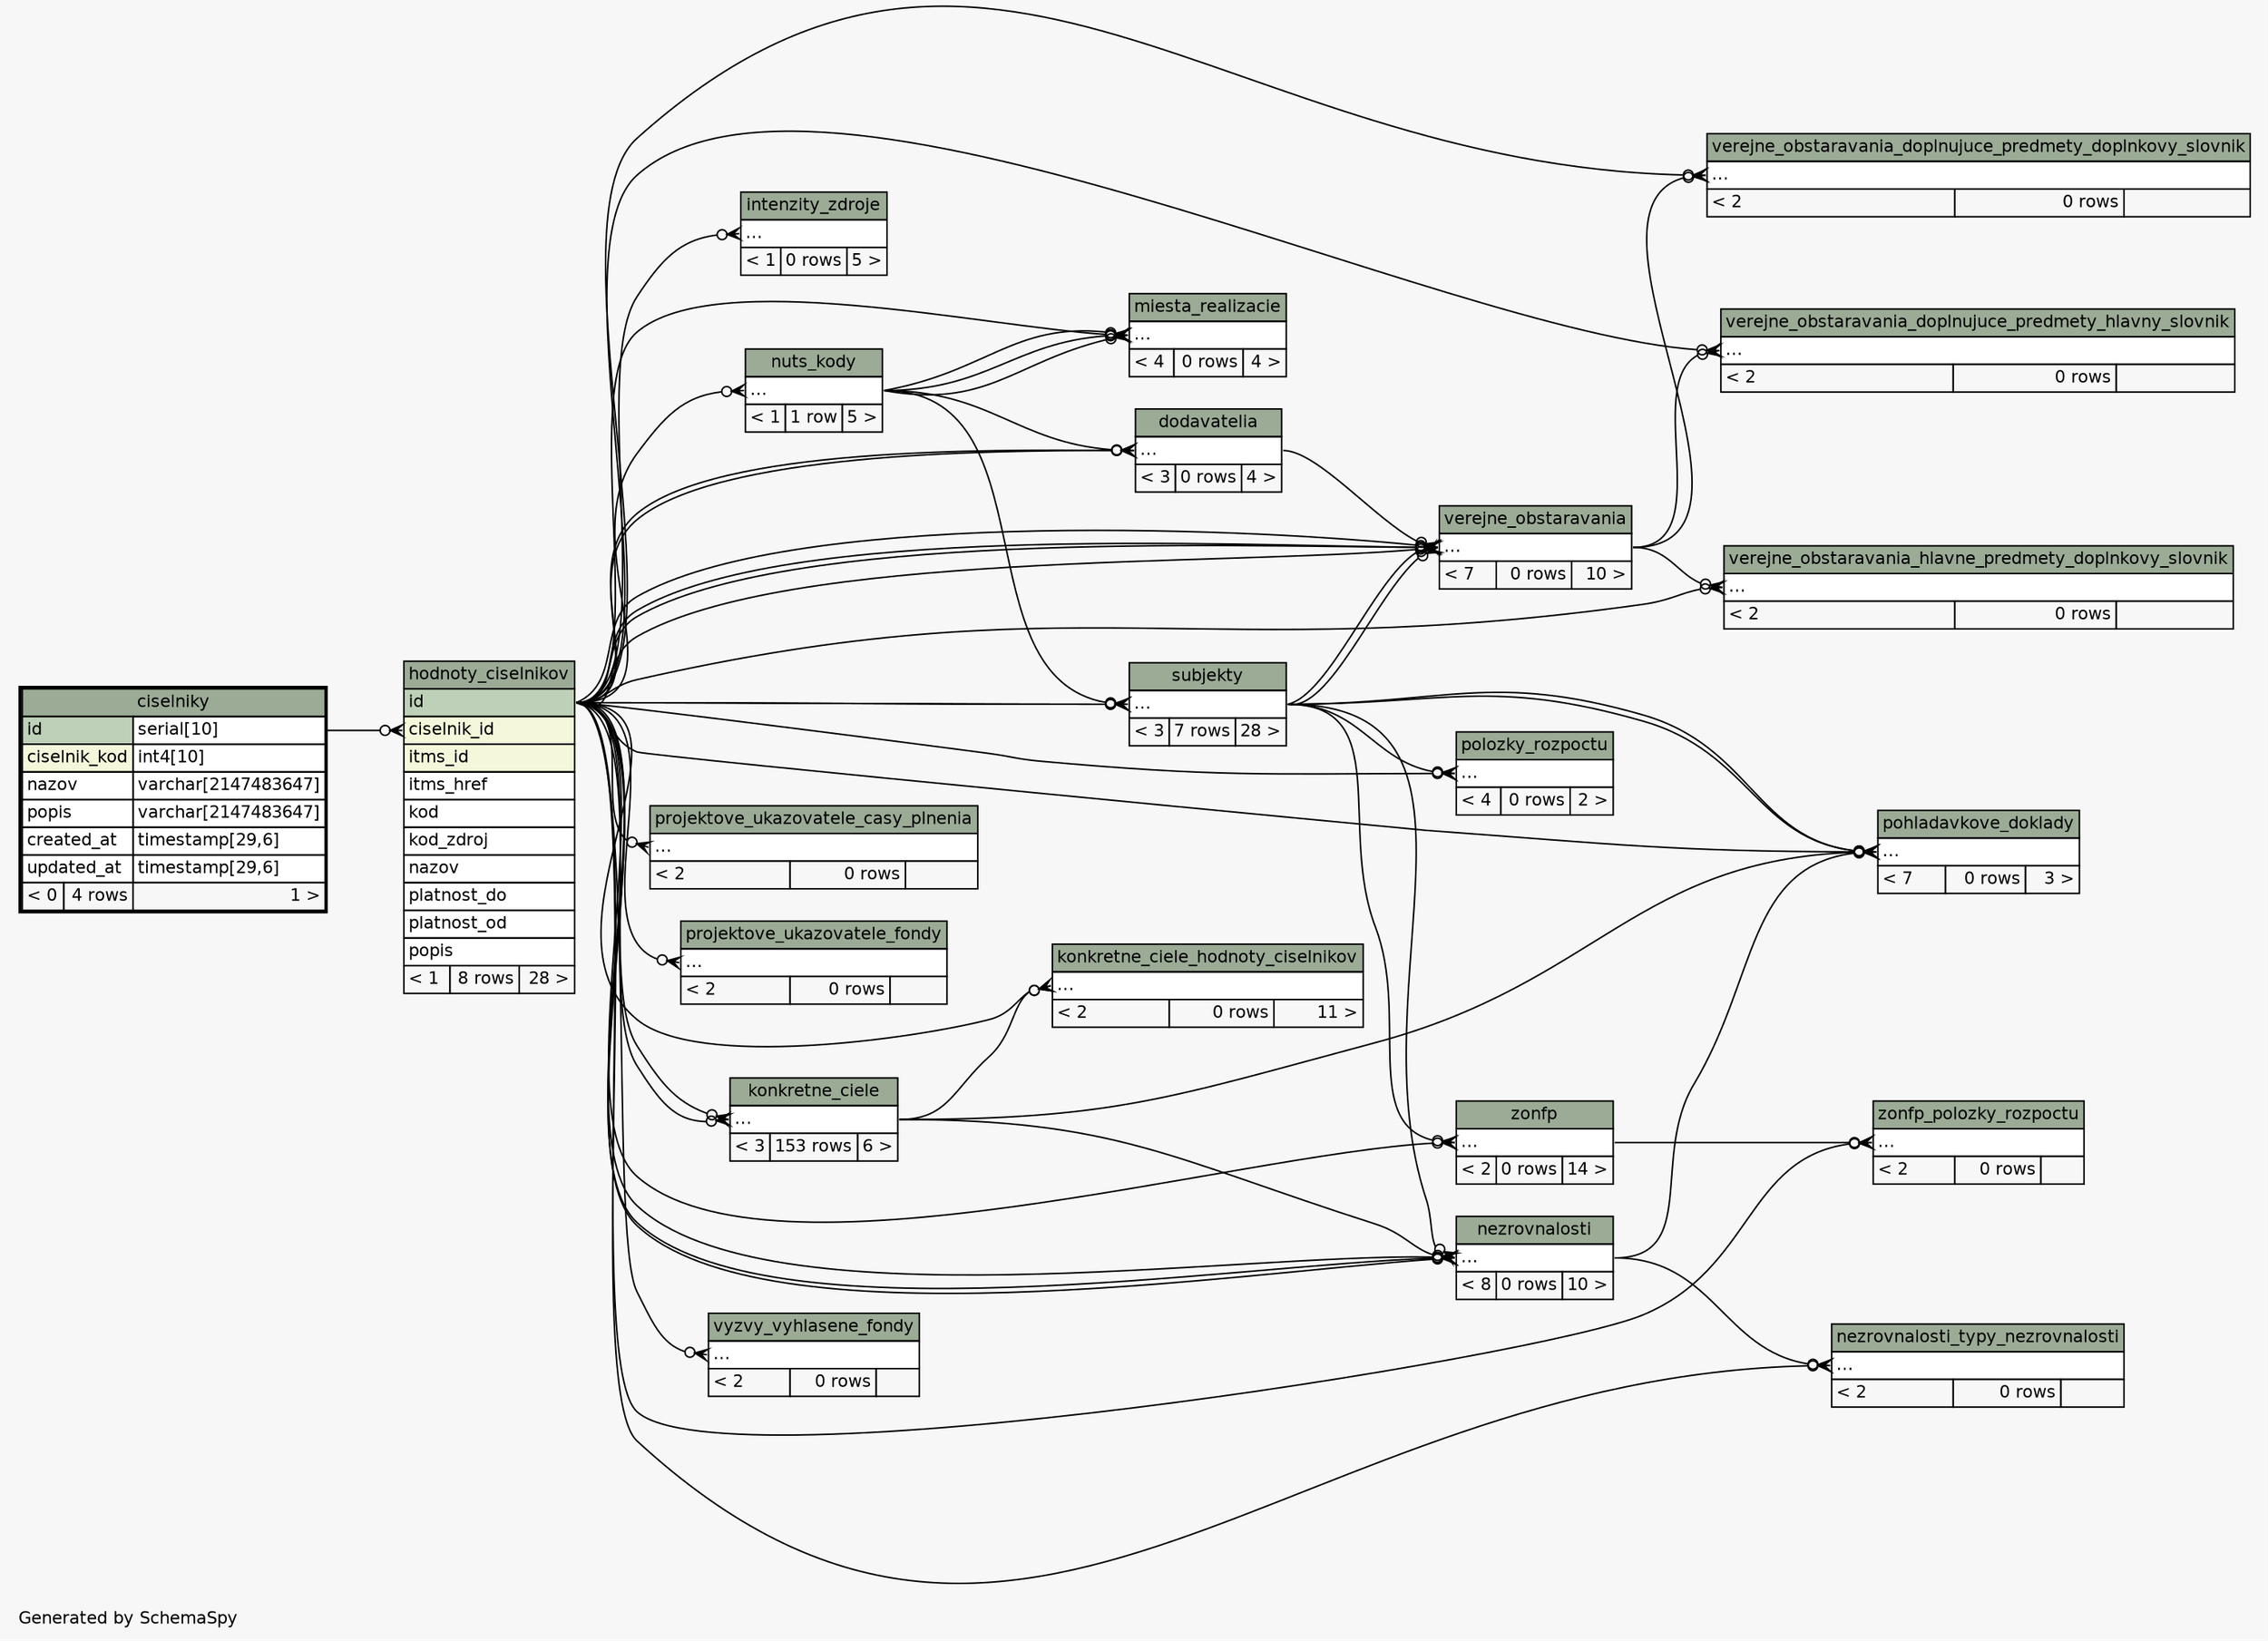 // dot 2.38.0 on Linux 4.10.0-38-generic
// SchemaSpy rev 590
digraph "twoDegreesRelationshipsDiagram" {
  graph [
    rankdir="RL"
    bgcolor="#f7f7f7"
    label="\nGenerated by SchemaSpy"
    labeljust="l"
    nodesep="0.18"
    ranksep="0.46"
    fontname="Helvetica"
    fontsize="11"
  ];
  node [
    fontname="Helvetica"
    fontsize="11"
    shape="plaintext"
  ];
  edge [
    arrowsize="0.8"
  ];
  "dodavatelia":"elipses":w -> "nuts_kody":"elipses":e [arrowhead=none dir=back arrowtail=crowodot];
  "dodavatelia":"elipses":w -> "hodnoty_ciselnikov":"id":e [arrowhead=none dir=back arrowtail=crowodot];
  "dodavatelia":"elipses":w -> "hodnoty_ciselnikov":"id":e [arrowhead=none dir=back arrowtail=crowodot];
  "hodnoty_ciselnikov":"ciselnik_id":w -> "ciselniky":"id.type":e [arrowhead=none dir=back arrowtail=crowodot];
  "intenzity_zdroje":"elipses":w -> "hodnoty_ciselnikov":"id":e [arrowhead=none dir=back arrowtail=crowodot];
  "konkretne_ciele":"elipses":w -> "hodnoty_ciselnikov":"id":e [arrowhead=none dir=back arrowtail=crowodot];
  "konkretne_ciele":"elipses":w -> "hodnoty_ciselnikov":"id":e [arrowhead=none dir=back arrowtail=crowodot];
  "konkretne_ciele_hodnoty_ciselnikov":"elipses":w -> "hodnoty_ciselnikov":"id":e [arrowhead=none dir=back arrowtail=crowodot];
  "konkretne_ciele_hodnoty_ciselnikov":"elipses":w -> "konkretne_ciele":"elipses":e [arrowhead=none dir=back arrowtail=crowodot];
  "miesta_realizacie":"elipses":w -> "nuts_kody":"elipses":e [arrowhead=none dir=back arrowtail=crowodot];
  "miesta_realizacie":"elipses":w -> "nuts_kody":"elipses":e [arrowhead=none dir=back arrowtail=crowodot];
  "miesta_realizacie":"elipses":w -> "nuts_kody":"elipses":e [arrowhead=none dir=back arrowtail=crowodot];
  "miesta_realizacie":"elipses":w -> "hodnoty_ciselnikov":"id":e [arrowhead=none dir=back arrowtail=crowodot];
  "nezrovnalosti":"elipses":w -> "hodnoty_ciselnikov":"id":e [arrowhead=none dir=back arrowtail=crowodot];
  "nezrovnalosti":"elipses":w -> "subjekty":"elipses":e [arrowhead=none dir=back arrowtail=crowodot];
  "nezrovnalosti":"elipses":w -> "hodnoty_ciselnikov":"id":e [arrowhead=none dir=back arrowtail=crowodot];
  "nezrovnalosti":"elipses":w -> "hodnoty_ciselnikov":"id":e [arrowhead=none dir=back arrowtail=crowodot];
  "nezrovnalosti":"elipses":w -> "konkretne_ciele":"elipses":e [arrowhead=none dir=back arrowtail=crowodot];
  "nezrovnalosti_typy_nezrovnalosti":"elipses":w -> "hodnoty_ciselnikov":"id":e [arrowhead=none dir=back arrowtail=crowodot];
  "nezrovnalosti_typy_nezrovnalosti":"elipses":w -> "nezrovnalosti":"elipses":e [arrowhead=none dir=back arrowtail=crowodot];
  "nuts_kody":"elipses":w -> "hodnoty_ciselnikov":"id":e [arrowhead=none dir=back arrowtail=crowodot];
  "pohladavkove_doklady":"elipses":w -> "subjekty":"elipses":e [arrowhead=none dir=back arrowtail=crowodot];
  "pohladavkove_doklady":"elipses":w -> "hodnoty_ciselnikov":"id":e [arrowhead=none dir=back arrowtail=crowodot];
  "pohladavkove_doklady":"elipses":w -> "konkretne_ciele":"elipses":e [arrowhead=none dir=back arrowtail=crowodot];
  "pohladavkove_doklady":"elipses":w -> "nezrovnalosti":"elipses":e [arrowhead=none dir=back arrowtail=crowodot];
  "pohladavkove_doklady":"elipses":w -> "subjekty":"elipses":e [arrowhead=none dir=back arrowtail=crowodot];
  "polozky_rozpoctu":"elipses":w -> "hodnoty_ciselnikov":"id":e [arrowhead=none dir=back arrowtail=crowodot];
  "polozky_rozpoctu":"elipses":w -> "subjekty":"elipses":e [arrowhead=none dir=back arrowtail=crowodot];
  "projektove_ukazovatele_casy_plnenia":"elipses":w -> "hodnoty_ciselnikov":"id":e [arrowhead=none dir=back arrowtail=crowodot];
  "projektove_ukazovatele_fondy":"elipses":w -> "hodnoty_ciselnikov":"id":e [arrowhead=none dir=back arrowtail=crowodot];
  "subjekty":"elipses":w -> "nuts_kody":"elipses":e [arrowhead=none dir=back arrowtail=crowodot];
  "subjekty":"elipses":w -> "hodnoty_ciselnikov":"id":e [arrowhead=none dir=back arrowtail=crowodot];
  "subjekty":"elipses":w -> "hodnoty_ciselnikov":"id":e [arrowhead=none dir=back arrowtail=crowodot];
  "verejne_obstaravania":"elipses":w -> "hodnoty_ciselnikov":"id":e [arrowhead=none dir=back arrowtail=crowodot];
  "verejne_obstaravania":"elipses":w -> "hodnoty_ciselnikov":"id":e [arrowhead=none dir=back arrowtail=crowodot];
  "verejne_obstaravania":"elipses":w -> "hodnoty_ciselnikov":"id":e [arrowhead=none dir=back arrowtail=crowodot];
  "verejne_obstaravania":"elipses":w -> "dodavatelia":"elipses":e [arrowhead=none dir=back arrowtail=crowodot];
  "verejne_obstaravania":"elipses":w -> "subjekty":"elipses":e [arrowhead=none dir=back arrowtail=crowodot];
  "verejne_obstaravania":"elipses":w -> "hodnoty_ciselnikov":"id":e [arrowhead=none dir=back arrowtail=crowodot];
  "verejne_obstaravania":"elipses":w -> "subjekty":"elipses":e [arrowhead=none dir=back arrowtail=crowodot];
  "verejne_obstaravania_doplnujuce_predmety_doplnkovy_slovnik":"elipses":w -> "hodnoty_ciselnikov":"id":e [arrowhead=none dir=back arrowtail=crowodot];
  "verejne_obstaravania_doplnujuce_predmety_doplnkovy_slovnik":"elipses":w -> "verejne_obstaravania":"elipses":e [arrowhead=none dir=back arrowtail=crowodot];
  "verejne_obstaravania_doplnujuce_predmety_hlavny_slovnik":"elipses":w -> "hodnoty_ciselnikov":"id":e [arrowhead=none dir=back arrowtail=crowodot];
  "verejne_obstaravania_doplnujuce_predmety_hlavny_slovnik":"elipses":w -> "verejne_obstaravania":"elipses":e [arrowhead=none dir=back arrowtail=crowodot];
  "verejne_obstaravania_hlavne_predmety_doplnkovy_slovnik":"elipses":w -> "hodnoty_ciselnikov":"id":e [arrowhead=none dir=back arrowtail=crowodot];
  "verejne_obstaravania_hlavne_predmety_doplnkovy_slovnik":"elipses":w -> "verejne_obstaravania":"elipses":e [arrowhead=none dir=back arrowtail=crowodot];
  "vyzvy_vyhlasene_fondy":"elipses":w -> "hodnoty_ciselnikov":"id":e [arrowhead=none dir=back arrowtail=crowodot];
  "zonfp":"elipses":w -> "hodnoty_ciselnikov":"id":e [arrowhead=none dir=back arrowtail=crowodot];
  "zonfp":"elipses":w -> "subjekty":"elipses":e [arrowhead=none dir=back arrowtail=crowodot];
  "zonfp_polozky_rozpoctu":"elipses":w -> "hodnoty_ciselnikov":"id":e [arrowhead=none dir=back arrowtail=crowodot];
  "zonfp_polozky_rozpoctu":"elipses":w -> "zonfp":"elipses":e [arrowhead=none dir=back arrowtail=crowodot];
  "ciselniky" [
    label=<
    <TABLE BORDER="2" CELLBORDER="1" CELLSPACING="0" BGCOLOR="#ffffff">
      <TR><TD COLSPAN="3" BGCOLOR="#9bab96" ALIGN="CENTER">ciselniky</TD></TR>
      <TR><TD PORT="id" COLSPAN="2" BGCOLOR="#bed1b8" ALIGN="LEFT">id</TD><TD PORT="id.type" ALIGN="LEFT">serial[10]</TD></TR>
      <TR><TD PORT="ciselnik_kod" COLSPAN="2" BGCOLOR="#f4f7da" ALIGN="LEFT">ciselnik_kod</TD><TD PORT="ciselnik_kod.type" ALIGN="LEFT">int4[10]</TD></TR>
      <TR><TD PORT="nazov" COLSPAN="2" ALIGN="LEFT">nazov</TD><TD PORT="nazov.type" ALIGN="LEFT">varchar[2147483647]</TD></TR>
      <TR><TD PORT="popis" COLSPAN="2" ALIGN="LEFT">popis</TD><TD PORT="popis.type" ALIGN="LEFT">varchar[2147483647]</TD></TR>
      <TR><TD PORT="created_at" COLSPAN="2" ALIGN="LEFT">created_at</TD><TD PORT="created_at.type" ALIGN="LEFT">timestamp[29,6]</TD></TR>
      <TR><TD PORT="updated_at" COLSPAN="2" ALIGN="LEFT">updated_at</TD><TD PORT="updated_at.type" ALIGN="LEFT">timestamp[29,6]</TD></TR>
      <TR><TD ALIGN="LEFT" BGCOLOR="#f7f7f7">&lt; 0</TD><TD ALIGN="RIGHT" BGCOLOR="#f7f7f7">4 rows</TD><TD ALIGN="RIGHT" BGCOLOR="#f7f7f7">1 &gt;</TD></TR>
    </TABLE>>
    URL="ciselniky.html"
    tooltip="ciselniky"
  ];
  "dodavatelia" [
    label=<
    <TABLE BORDER="0" CELLBORDER="1" CELLSPACING="0" BGCOLOR="#ffffff">
      <TR><TD COLSPAN="3" BGCOLOR="#9bab96" ALIGN="CENTER">dodavatelia</TD></TR>
      <TR><TD PORT="elipses" COLSPAN="3" ALIGN="LEFT">...</TD></TR>
      <TR><TD ALIGN="LEFT" BGCOLOR="#f7f7f7">&lt; 3</TD><TD ALIGN="RIGHT" BGCOLOR="#f7f7f7">0 rows</TD><TD ALIGN="RIGHT" BGCOLOR="#f7f7f7">4 &gt;</TD></TR>
    </TABLE>>
    URL="dodavatelia.html"
    tooltip="dodavatelia"
  ];
  "hodnoty_ciselnikov" [
    label=<
    <TABLE BORDER="0" CELLBORDER="1" CELLSPACING="0" BGCOLOR="#ffffff">
      <TR><TD COLSPAN="3" BGCOLOR="#9bab96" ALIGN="CENTER">hodnoty_ciselnikov</TD></TR>
      <TR><TD PORT="id" COLSPAN="3" BGCOLOR="#bed1b8" ALIGN="LEFT">id</TD></TR>
      <TR><TD PORT="ciselnik_id" COLSPAN="3" BGCOLOR="#f4f7da" ALIGN="LEFT">ciselnik_id</TD></TR>
      <TR><TD PORT="itms_id" COLSPAN="3" BGCOLOR="#f4f7da" ALIGN="LEFT">itms_id</TD></TR>
      <TR><TD PORT="itms_href" COLSPAN="3" ALIGN="LEFT">itms_href</TD></TR>
      <TR><TD PORT="kod" COLSPAN="3" ALIGN="LEFT">kod</TD></TR>
      <TR><TD PORT="kod_zdroj" COLSPAN="3" ALIGN="LEFT">kod_zdroj</TD></TR>
      <TR><TD PORT="nazov" COLSPAN="3" ALIGN="LEFT">nazov</TD></TR>
      <TR><TD PORT="platnost_do" COLSPAN="3" ALIGN="LEFT">platnost_do</TD></TR>
      <TR><TD PORT="platnost_od" COLSPAN="3" ALIGN="LEFT">platnost_od</TD></TR>
      <TR><TD PORT="popis" COLSPAN="3" ALIGN="LEFT">popis</TD></TR>
      <TR><TD ALIGN="LEFT" BGCOLOR="#f7f7f7">&lt; 1</TD><TD ALIGN="RIGHT" BGCOLOR="#f7f7f7">8 rows</TD><TD ALIGN="RIGHT" BGCOLOR="#f7f7f7">28 &gt;</TD></TR>
    </TABLE>>
    URL="hodnoty_ciselnikov.html"
    tooltip="hodnoty_ciselnikov"
  ];
  "intenzity_zdroje" [
    label=<
    <TABLE BORDER="0" CELLBORDER="1" CELLSPACING="0" BGCOLOR="#ffffff">
      <TR><TD COLSPAN="3" BGCOLOR="#9bab96" ALIGN="CENTER">intenzity_zdroje</TD></TR>
      <TR><TD PORT="elipses" COLSPAN="3" ALIGN="LEFT">...</TD></TR>
      <TR><TD ALIGN="LEFT" BGCOLOR="#f7f7f7">&lt; 1</TD><TD ALIGN="RIGHT" BGCOLOR="#f7f7f7">0 rows</TD><TD ALIGN="RIGHT" BGCOLOR="#f7f7f7">5 &gt;</TD></TR>
    </TABLE>>
    URL="intenzity_zdroje.html"
    tooltip="intenzity_zdroje"
  ];
  "konkretne_ciele" [
    label=<
    <TABLE BORDER="0" CELLBORDER="1" CELLSPACING="0" BGCOLOR="#ffffff">
      <TR><TD COLSPAN="3" BGCOLOR="#9bab96" ALIGN="CENTER">konkretne_ciele</TD></TR>
      <TR><TD PORT="elipses" COLSPAN="3" ALIGN="LEFT">...</TD></TR>
      <TR><TD ALIGN="LEFT" BGCOLOR="#f7f7f7">&lt; 3</TD><TD ALIGN="RIGHT" BGCOLOR="#f7f7f7">153 rows</TD><TD ALIGN="RIGHT" BGCOLOR="#f7f7f7">6 &gt;</TD></TR>
    </TABLE>>
    URL="konkretne_ciele.html"
    tooltip="konkretne_ciele"
  ];
  "konkretne_ciele_hodnoty_ciselnikov" [
    label=<
    <TABLE BORDER="0" CELLBORDER="1" CELLSPACING="0" BGCOLOR="#ffffff">
      <TR><TD COLSPAN="3" BGCOLOR="#9bab96" ALIGN="CENTER">konkretne_ciele_hodnoty_ciselnikov</TD></TR>
      <TR><TD PORT="elipses" COLSPAN="3" ALIGN="LEFT">...</TD></TR>
      <TR><TD ALIGN="LEFT" BGCOLOR="#f7f7f7">&lt; 2</TD><TD ALIGN="RIGHT" BGCOLOR="#f7f7f7">0 rows</TD><TD ALIGN="RIGHT" BGCOLOR="#f7f7f7">11 &gt;</TD></TR>
    </TABLE>>
    URL="konkretne_ciele_hodnoty_ciselnikov.html"
    tooltip="konkretne_ciele_hodnoty_ciselnikov"
  ];
  "miesta_realizacie" [
    label=<
    <TABLE BORDER="0" CELLBORDER="1" CELLSPACING="0" BGCOLOR="#ffffff">
      <TR><TD COLSPAN="3" BGCOLOR="#9bab96" ALIGN="CENTER">miesta_realizacie</TD></TR>
      <TR><TD PORT="elipses" COLSPAN="3" ALIGN="LEFT">...</TD></TR>
      <TR><TD ALIGN="LEFT" BGCOLOR="#f7f7f7">&lt; 4</TD><TD ALIGN="RIGHT" BGCOLOR="#f7f7f7">0 rows</TD><TD ALIGN="RIGHT" BGCOLOR="#f7f7f7">4 &gt;</TD></TR>
    </TABLE>>
    URL="miesta_realizacie.html"
    tooltip="miesta_realizacie"
  ];
  "nezrovnalosti" [
    label=<
    <TABLE BORDER="0" CELLBORDER="1" CELLSPACING="0" BGCOLOR="#ffffff">
      <TR><TD COLSPAN="3" BGCOLOR="#9bab96" ALIGN="CENTER">nezrovnalosti</TD></TR>
      <TR><TD PORT="elipses" COLSPAN="3" ALIGN="LEFT">...</TD></TR>
      <TR><TD ALIGN="LEFT" BGCOLOR="#f7f7f7">&lt; 8</TD><TD ALIGN="RIGHT" BGCOLOR="#f7f7f7">0 rows</TD><TD ALIGN="RIGHT" BGCOLOR="#f7f7f7">10 &gt;</TD></TR>
    </TABLE>>
    URL="nezrovnalosti.html"
    tooltip="nezrovnalosti"
  ];
  "nezrovnalosti_typy_nezrovnalosti" [
    label=<
    <TABLE BORDER="0" CELLBORDER="1" CELLSPACING="0" BGCOLOR="#ffffff">
      <TR><TD COLSPAN="3" BGCOLOR="#9bab96" ALIGN="CENTER">nezrovnalosti_typy_nezrovnalosti</TD></TR>
      <TR><TD PORT="elipses" COLSPAN="3" ALIGN="LEFT">...</TD></TR>
      <TR><TD ALIGN="LEFT" BGCOLOR="#f7f7f7">&lt; 2</TD><TD ALIGN="RIGHT" BGCOLOR="#f7f7f7">0 rows</TD><TD ALIGN="RIGHT" BGCOLOR="#f7f7f7">  </TD></TR>
    </TABLE>>
    URL="nezrovnalosti_typy_nezrovnalosti.html"
    tooltip="nezrovnalosti_typy_nezrovnalosti"
  ];
  "nuts_kody" [
    label=<
    <TABLE BORDER="0" CELLBORDER="1" CELLSPACING="0" BGCOLOR="#ffffff">
      <TR><TD COLSPAN="3" BGCOLOR="#9bab96" ALIGN="CENTER">nuts_kody</TD></TR>
      <TR><TD PORT="elipses" COLSPAN="3" ALIGN="LEFT">...</TD></TR>
      <TR><TD ALIGN="LEFT" BGCOLOR="#f7f7f7">&lt; 1</TD><TD ALIGN="RIGHT" BGCOLOR="#f7f7f7">1 row</TD><TD ALIGN="RIGHT" BGCOLOR="#f7f7f7">5 &gt;</TD></TR>
    </TABLE>>
    URL="nuts_kody.html"
    tooltip="nuts_kody"
  ];
  "pohladavkove_doklady" [
    label=<
    <TABLE BORDER="0" CELLBORDER="1" CELLSPACING="0" BGCOLOR="#ffffff">
      <TR><TD COLSPAN="3" BGCOLOR="#9bab96" ALIGN="CENTER">pohladavkove_doklady</TD></TR>
      <TR><TD PORT="elipses" COLSPAN="3" ALIGN="LEFT">...</TD></TR>
      <TR><TD ALIGN="LEFT" BGCOLOR="#f7f7f7">&lt; 7</TD><TD ALIGN="RIGHT" BGCOLOR="#f7f7f7">0 rows</TD><TD ALIGN="RIGHT" BGCOLOR="#f7f7f7">3 &gt;</TD></TR>
    </TABLE>>
    URL="pohladavkove_doklady.html"
    tooltip="pohladavkove_doklady"
  ];
  "polozky_rozpoctu" [
    label=<
    <TABLE BORDER="0" CELLBORDER="1" CELLSPACING="0" BGCOLOR="#ffffff">
      <TR><TD COLSPAN="3" BGCOLOR="#9bab96" ALIGN="CENTER">polozky_rozpoctu</TD></TR>
      <TR><TD PORT="elipses" COLSPAN="3" ALIGN="LEFT">...</TD></TR>
      <TR><TD ALIGN="LEFT" BGCOLOR="#f7f7f7">&lt; 4</TD><TD ALIGN="RIGHT" BGCOLOR="#f7f7f7">0 rows</TD><TD ALIGN="RIGHT" BGCOLOR="#f7f7f7">2 &gt;</TD></TR>
    </TABLE>>
    URL="polozky_rozpoctu.html"
    tooltip="polozky_rozpoctu"
  ];
  "projektove_ukazovatele_casy_plnenia" [
    label=<
    <TABLE BORDER="0" CELLBORDER="1" CELLSPACING="0" BGCOLOR="#ffffff">
      <TR><TD COLSPAN="3" BGCOLOR="#9bab96" ALIGN="CENTER">projektove_ukazovatele_casy_plnenia</TD></TR>
      <TR><TD PORT="elipses" COLSPAN="3" ALIGN="LEFT">...</TD></TR>
      <TR><TD ALIGN="LEFT" BGCOLOR="#f7f7f7">&lt; 2</TD><TD ALIGN="RIGHT" BGCOLOR="#f7f7f7">0 rows</TD><TD ALIGN="RIGHT" BGCOLOR="#f7f7f7">  </TD></TR>
    </TABLE>>
    URL="projektove_ukazovatele_casy_plnenia.html"
    tooltip="projektove_ukazovatele_casy_plnenia"
  ];
  "projektove_ukazovatele_fondy" [
    label=<
    <TABLE BORDER="0" CELLBORDER="1" CELLSPACING="0" BGCOLOR="#ffffff">
      <TR><TD COLSPAN="3" BGCOLOR="#9bab96" ALIGN="CENTER">projektove_ukazovatele_fondy</TD></TR>
      <TR><TD PORT="elipses" COLSPAN="3" ALIGN="LEFT">...</TD></TR>
      <TR><TD ALIGN="LEFT" BGCOLOR="#f7f7f7">&lt; 2</TD><TD ALIGN="RIGHT" BGCOLOR="#f7f7f7">0 rows</TD><TD ALIGN="RIGHT" BGCOLOR="#f7f7f7">  </TD></TR>
    </TABLE>>
    URL="projektove_ukazovatele_fondy.html"
    tooltip="projektove_ukazovatele_fondy"
  ];
  "subjekty" [
    label=<
    <TABLE BORDER="0" CELLBORDER="1" CELLSPACING="0" BGCOLOR="#ffffff">
      <TR><TD COLSPAN="3" BGCOLOR="#9bab96" ALIGN="CENTER">subjekty</TD></TR>
      <TR><TD PORT="elipses" COLSPAN="3" ALIGN="LEFT">...</TD></TR>
      <TR><TD ALIGN="LEFT" BGCOLOR="#f7f7f7">&lt; 3</TD><TD ALIGN="RIGHT" BGCOLOR="#f7f7f7">7 rows</TD><TD ALIGN="RIGHT" BGCOLOR="#f7f7f7">28 &gt;</TD></TR>
    </TABLE>>
    URL="subjekty.html"
    tooltip="subjekty"
  ];
  "verejne_obstaravania" [
    label=<
    <TABLE BORDER="0" CELLBORDER="1" CELLSPACING="0" BGCOLOR="#ffffff">
      <TR><TD COLSPAN="3" BGCOLOR="#9bab96" ALIGN="CENTER">verejne_obstaravania</TD></TR>
      <TR><TD PORT="elipses" COLSPAN="3" ALIGN="LEFT">...</TD></TR>
      <TR><TD ALIGN="LEFT" BGCOLOR="#f7f7f7">&lt; 7</TD><TD ALIGN="RIGHT" BGCOLOR="#f7f7f7">0 rows</TD><TD ALIGN="RIGHT" BGCOLOR="#f7f7f7">10 &gt;</TD></TR>
    </TABLE>>
    URL="verejne_obstaravania.html"
    tooltip="verejne_obstaravania"
  ];
  "verejne_obstaravania_doplnujuce_predmety_doplnkovy_slovnik" [
    label=<
    <TABLE BORDER="0" CELLBORDER="1" CELLSPACING="0" BGCOLOR="#ffffff">
      <TR><TD COLSPAN="3" BGCOLOR="#9bab96" ALIGN="CENTER">verejne_obstaravania_doplnujuce_predmety_doplnkovy_slovnik</TD></TR>
      <TR><TD PORT="elipses" COLSPAN="3" ALIGN="LEFT">...</TD></TR>
      <TR><TD ALIGN="LEFT" BGCOLOR="#f7f7f7">&lt; 2</TD><TD ALIGN="RIGHT" BGCOLOR="#f7f7f7">0 rows</TD><TD ALIGN="RIGHT" BGCOLOR="#f7f7f7">  </TD></TR>
    </TABLE>>
    URL="verejne_obstaravania_doplnujuce_predmety_doplnkovy_slovnik.html"
    tooltip="verejne_obstaravania_doplnujuce_predmety_doplnkovy_slovnik"
  ];
  "verejne_obstaravania_doplnujuce_predmety_hlavny_slovnik" [
    label=<
    <TABLE BORDER="0" CELLBORDER="1" CELLSPACING="0" BGCOLOR="#ffffff">
      <TR><TD COLSPAN="3" BGCOLOR="#9bab96" ALIGN="CENTER">verejne_obstaravania_doplnujuce_predmety_hlavny_slovnik</TD></TR>
      <TR><TD PORT="elipses" COLSPAN="3" ALIGN="LEFT">...</TD></TR>
      <TR><TD ALIGN="LEFT" BGCOLOR="#f7f7f7">&lt; 2</TD><TD ALIGN="RIGHT" BGCOLOR="#f7f7f7">0 rows</TD><TD ALIGN="RIGHT" BGCOLOR="#f7f7f7">  </TD></TR>
    </TABLE>>
    URL="verejne_obstaravania_doplnujuce_predmety_hlavny_slovnik.html"
    tooltip="verejne_obstaravania_doplnujuce_predmety_hlavny_slovnik"
  ];
  "verejne_obstaravania_hlavne_predmety_doplnkovy_slovnik" [
    label=<
    <TABLE BORDER="0" CELLBORDER="1" CELLSPACING="0" BGCOLOR="#ffffff">
      <TR><TD COLSPAN="3" BGCOLOR="#9bab96" ALIGN="CENTER">verejne_obstaravania_hlavne_predmety_doplnkovy_slovnik</TD></TR>
      <TR><TD PORT="elipses" COLSPAN="3" ALIGN="LEFT">...</TD></TR>
      <TR><TD ALIGN="LEFT" BGCOLOR="#f7f7f7">&lt; 2</TD><TD ALIGN="RIGHT" BGCOLOR="#f7f7f7">0 rows</TD><TD ALIGN="RIGHT" BGCOLOR="#f7f7f7">  </TD></TR>
    </TABLE>>
    URL="verejne_obstaravania_hlavne_predmety_doplnkovy_slovnik.html"
    tooltip="verejne_obstaravania_hlavne_predmety_doplnkovy_slovnik"
  ];
  "vyzvy_vyhlasene_fondy" [
    label=<
    <TABLE BORDER="0" CELLBORDER="1" CELLSPACING="0" BGCOLOR="#ffffff">
      <TR><TD COLSPAN="3" BGCOLOR="#9bab96" ALIGN="CENTER">vyzvy_vyhlasene_fondy</TD></TR>
      <TR><TD PORT="elipses" COLSPAN="3" ALIGN="LEFT">...</TD></TR>
      <TR><TD ALIGN="LEFT" BGCOLOR="#f7f7f7">&lt; 2</TD><TD ALIGN="RIGHT" BGCOLOR="#f7f7f7">0 rows</TD><TD ALIGN="RIGHT" BGCOLOR="#f7f7f7">  </TD></TR>
    </TABLE>>
    URL="vyzvy_vyhlasene_fondy.html"
    tooltip="vyzvy_vyhlasene_fondy"
  ];
  "zonfp" [
    label=<
    <TABLE BORDER="0" CELLBORDER="1" CELLSPACING="0" BGCOLOR="#ffffff">
      <TR><TD COLSPAN="3" BGCOLOR="#9bab96" ALIGN="CENTER">zonfp</TD></TR>
      <TR><TD PORT="elipses" COLSPAN="3" ALIGN="LEFT">...</TD></TR>
      <TR><TD ALIGN="LEFT" BGCOLOR="#f7f7f7">&lt; 2</TD><TD ALIGN="RIGHT" BGCOLOR="#f7f7f7">0 rows</TD><TD ALIGN="RIGHT" BGCOLOR="#f7f7f7">14 &gt;</TD></TR>
    </TABLE>>
    URL="zonfp.html"
    tooltip="zonfp"
  ];
  "zonfp_polozky_rozpoctu" [
    label=<
    <TABLE BORDER="0" CELLBORDER="1" CELLSPACING="0" BGCOLOR="#ffffff">
      <TR><TD COLSPAN="3" BGCOLOR="#9bab96" ALIGN="CENTER">zonfp_polozky_rozpoctu</TD></TR>
      <TR><TD PORT="elipses" COLSPAN="3" ALIGN="LEFT">...</TD></TR>
      <TR><TD ALIGN="LEFT" BGCOLOR="#f7f7f7">&lt; 2</TD><TD ALIGN="RIGHT" BGCOLOR="#f7f7f7">0 rows</TD><TD ALIGN="RIGHT" BGCOLOR="#f7f7f7">  </TD></TR>
    </TABLE>>
    URL="zonfp_polozky_rozpoctu.html"
    tooltip="zonfp_polozky_rozpoctu"
  ];
}
